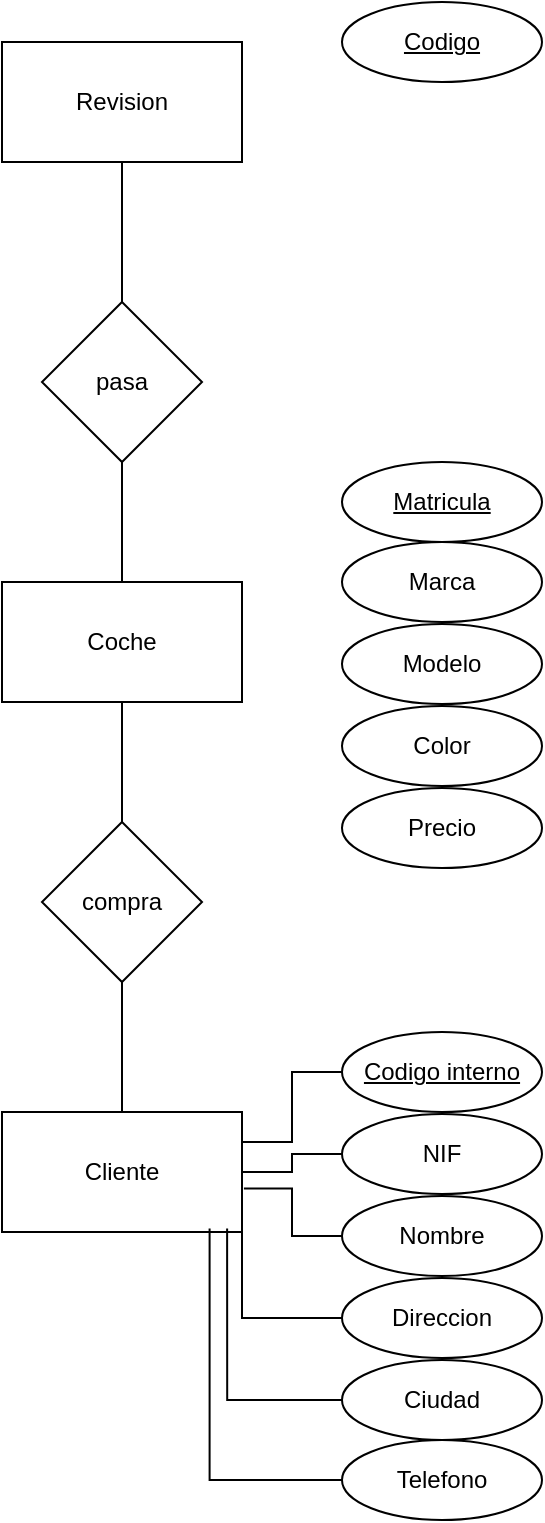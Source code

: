 <mxfile version="22.0.0" type="github">
  <diagram name="Página-1" id="sSUyYlfONwnGzkGcErFE">
    <mxGraphModel dx="263" dy="318" grid="1" gridSize="10" guides="1" tooltips="1" connect="1" arrows="1" fold="1" page="1" pageScale="1" pageWidth="827" pageHeight="1169" math="0" shadow="0">
      <root>
        <mxCell id="0" />
        <mxCell id="1" parent="0" />
        <mxCell id="-y35sxKC37Q99eF7Ilmc-1" value="Cliente" style="rounded=0;whiteSpace=wrap;html=1;" vertex="1" parent="1">
          <mxGeometry x="130" y="585" width="120" height="60" as="geometry" />
        </mxCell>
        <mxCell id="-y35sxKC37Q99eF7Ilmc-8" style="edgeStyle=orthogonalEdgeStyle;rounded=0;orthogonalLoop=1;jettySize=auto;html=1;endArrow=none;endFill=0;" edge="1" parent="1" source="-y35sxKC37Q99eF7Ilmc-2" target="-y35sxKC37Q99eF7Ilmc-5">
          <mxGeometry relative="1" as="geometry" />
        </mxCell>
        <mxCell id="-y35sxKC37Q99eF7Ilmc-2" value="Coche" style="rounded=0;whiteSpace=wrap;html=1;" vertex="1" parent="1">
          <mxGeometry x="130" y="320" width="120" height="60" as="geometry" />
        </mxCell>
        <mxCell id="-y35sxKC37Q99eF7Ilmc-6" style="edgeStyle=orthogonalEdgeStyle;rounded=0;orthogonalLoop=1;jettySize=auto;html=1;endArrow=none;endFill=0;" edge="1" parent="1" source="-y35sxKC37Q99eF7Ilmc-3" target="-y35sxKC37Q99eF7Ilmc-4">
          <mxGeometry relative="1" as="geometry" />
        </mxCell>
        <mxCell id="-y35sxKC37Q99eF7Ilmc-3" value="Revision" style="rounded=0;whiteSpace=wrap;html=1;" vertex="1" parent="1">
          <mxGeometry x="130" y="50" width="120" height="60" as="geometry" />
        </mxCell>
        <mxCell id="-y35sxKC37Q99eF7Ilmc-7" style="edgeStyle=orthogonalEdgeStyle;rounded=0;orthogonalLoop=1;jettySize=auto;html=1;endArrow=none;endFill=0;" edge="1" parent="1" source="-y35sxKC37Q99eF7Ilmc-4" target="-y35sxKC37Q99eF7Ilmc-2">
          <mxGeometry relative="1" as="geometry" />
        </mxCell>
        <mxCell id="-y35sxKC37Q99eF7Ilmc-4" value="pasa" style="rhombus;whiteSpace=wrap;html=1;" vertex="1" parent="1">
          <mxGeometry x="150" y="180" width="80" height="80" as="geometry" />
        </mxCell>
        <mxCell id="-y35sxKC37Q99eF7Ilmc-9" style="edgeStyle=orthogonalEdgeStyle;rounded=0;orthogonalLoop=1;jettySize=auto;html=1;entryX=0.5;entryY=0;entryDx=0;entryDy=0;endArrow=none;endFill=0;" edge="1" parent="1" source="-y35sxKC37Q99eF7Ilmc-5" target="-y35sxKC37Q99eF7Ilmc-1">
          <mxGeometry relative="1" as="geometry" />
        </mxCell>
        <mxCell id="-y35sxKC37Q99eF7Ilmc-5" value="compra" style="rhombus;whiteSpace=wrap;html=1;" vertex="1" parent="1">
          <mxGeometry x="150" y="440" width="80" height="80" as="geometry" />
        </mxCell>
        <mxCell id="-y35sxKC37Q99eF7Ilmc-11" value="Matricula" style="ellipse;whiteSpace=wrap;html=1;align=center;fontStyle=4;" vertex="1" parent="1">
          <mxGeometry x="300" y="260" width="100" height="40" as="geometry" />
        </mxCell>
        <mxCell id="-y35sxKC37Q99eF7Ilmc-23" style="edgeStyle=orthogonalEdgeStyle;rounded=0;orthogonalLoop=1;jettySize=auto;html=1;entryX=1;entryY=0.25;entryDx=0;entryDy=0;endArrow=none;endFill=0;" edge="1" parent="1" source="-y35sxKC37Q99eF7Ilmc-12" target="-y35sxKC37Q99eF7Ilmc-1">
          <mxGeometry relative="1" as="geometry" />
        </mxCell>
        <mxCell id="-y35sxKC37Q99eF7Ilmc-12" value="Codigo interno" style="ellipse;whiteSpace=wrap;html=1;align=center;fontStyle=4;" vertex="1" parent="1">
          <mxGeometry x="300" y="545" width="100" height="40" as="geometry" />
        </mxCell>
        <mxCell id="-y35sxKC37Q99eF7Ilmc-13" value="&lt;div&gt;Codigo&lt;/div&gt;" style="ellipse;whiteSpace=wrap;html=1;align=center;fontStyle=4;" vertex="1" parent="1">
          <mxGeometry x="300" y="30" width="100" height="40" as="geometry" />
        </mxCell>
        <mxCell id="-y35sxKC37Q99eF7Ilmc-24" style="edgeStyle=orthogonalEdgeStyle;rounded=0;orthogonalLoop=1;jettySize=auto;html=1;endArrow=none;endFill=0;" edge="1" parent="1" source="-y35sxKC37Q99eF7Ilmc-14" target="-y35sxKC37Q99eF7Ilmc-1">
          <mxGeometry relative="1" as="geometry" />
        </mxCell>
        <mxCell id="-y35sxKC37Q99eF7Ilmc-14" value="NIF" style="ellipse;whiteSpace=wrap;html=1;align=center;" vertex="1" parent="1">
          <mxGeometry x="300" y="586" width="100" height="40" as="geometry" />
        </mxCell>
        <mxCell id="-y35sxKC37Q99eF7Ilmc-15" value="Nombre" style="ellipse;whiteSpace=wrap;html=1;align=center;" vertex="1" parent="1">
          <mxGeometry x="300" y="627" width="100" height="40" as="geometry" />
        </mxCell>
        <mxCell id="-y35sxKC37Q99eF7Ilmc-26" style="edgeStyle=orthogonalEdgeStyle;rounded=0;orthogonalLoop=1;jettySize=auto;html=1;entryX=1;entryY=1;entryDx=0;entryDy=0;endArrow=none;endFill=0;" edge="1" parent="1" source="-y35sxKC37Q99eF7Ilmc-16" target="-y35sxKC37Q99eF7Ilmc-1">
          <mxGeometry relative="1" as="geometry" />
        </mxCell>
        <mxCell id="-y35sxKC37Q99eF7Ilmc-16" value="Direccion" style="ellipse;whiteSpace=wrap;html=1;align=center;" vertex="1" parent="1">
          <mxGeometry x="300" y="668" width="100" height="40" as="geometry" />
        </mxCell>
        <mxCell id="-y35sxKC37Q99eF7Ilmc-17" value="Ciudad" style="ellipse;whiteSpace=wrap;html=1;align=center;" vertex="1" parent="1">
          <mxGeometry x="300" y="709" width="100" height="40" as="geometry" />
        </mxCell>
        <mxCell id="-y35sxKC37Q99eF7Ilmc-18" value="Telefono" style="ellipse;whiteSpace=wrap;html=1;align=center;" vertex="1" parent="1">
          <mxGeometry x="300" y="749" width="100" height="40" as="geometry" />
        </mxCell>
        <mxCell id="-y35sxKC37Q99eF7Ilmc-19" value="Marca" style="ellipse;whiteSpace=wrap;html=1;align=center;" vertex="1" parent="1">
          <mxGeometry x="300" y="300" width="100" height="40" as="geometry" />
        </mxCell>
        <mxCell id="-y35sxKC37Q99eF7Ilmc-20" value="Modelo" style="ellipse;whiteSpace=wrap;html=1;align=center;" vertex="1" parent="1">
          <mxGeometry x="300" y="341" width="100" height="40" as="geometry" />
        </mxCell>
        <mxCell id="-y35sxKC37Q99eF7Ilmc-21" value="Color" style="ellipse;whiteSpace=wrap;html=1;align=center;" vertex="1" parent="1">
          <mxGeometry x="300" y="382" width="100" height="40" as="geometry" />
        </mxCell>
        <mxCell id="-y35sxKC37Q99eF7Ilmc-22" value="Precio" style="ellipse;whiteSpace=wrap;html=1;align=center;" vertex="1" parent="1">
          <mxGeometry x="300" y="423" width="100" height="40" as="geometry" />
        </mxCell>
        <mxCell id="-y35sxKC37Q99eF7Ilmc-25" style="edgeStyle=orthogonalEdgeStyle;rounded=0;orthogonalLoop=1;jettySize=auto;html=1;entryX=1.008;entryY=0.637;entryDx=0;entryDy=0;entryPerimeter=0;endArrow=none;endFill=0;" edge="1" parent="1" source="-y35sxKC37Q99eF7Ilmc-15" target="-y35sxKC37Q99eF7Ilmc-1">
          <mxGeometry relative="1" as="geometry" />
        </mxCell>
        <mxCell id="-y35sxKC37Q99eF7Ilmc-27" style="edgeStyle=orthogonalEdgeStyle;rounded=0;orthogonalLoop=1;jettySize=auto;html=1;entryX=0.938;entryY=0.97;entryDx=0;entryDy=0;entryPerimeter=0;endArrow=none;endFill=0;" edge="1" parent="1" source="-y35sxKC37Q99eF7Ilmc-17" target="-y35sxKC37Q99eF7Ilmc-1">
          <mxGeometry relative="1" as="geometry" />
        </mxCell>
        <mxCell id="-y35sxKC37Q99eF7Ilmc-28" style="edgeStyle=orthogonalEdgeStyle;rounded=0;orthogonalLoop=1;jettySize=auto;html=1;entryX=0.865;entryY=0.97;entryDx=0;entryDy=0;entryPerimeter=0;endArrow=none;endFill=0;" edge="1" parent="1" source="-y35sxKC37Q99eF7Ilmc-18" target="-y35sxKC37Q99eF7Ilmc-1">
          <mxGeometry relative="1" as="geometry" />
        </mxCell>
      </root>
    </mxGraphModel>
  </diagram>
</mxfile>
